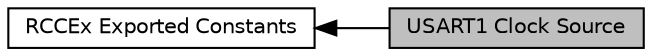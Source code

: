 digraph "USART1 Clock Source"
{
  edge [fontname="Helvetica",fontsize="10",labelfontname="Helvetica",labelfontsize="10"];
  node [fontname="Helvetica",fontsize="10",shape=box];
  rankdir=LR;
  Node2 [label="RCCEx Exported Constants",height=0.2,width=0.4,color="black", fillcolor="white", style="filled",URL="$group__RCCEx__Exported__Constants.html",tooltip=" "];
  Node1 [label="USART1 Clock Source",height=0.2,width=0.4,color="black", fillcolor="grey75", style="filled", fontcolor="black",tooltip=" "];
  Node2->Node1 [shape=plaintext, dir="back", style="solid"];
}
